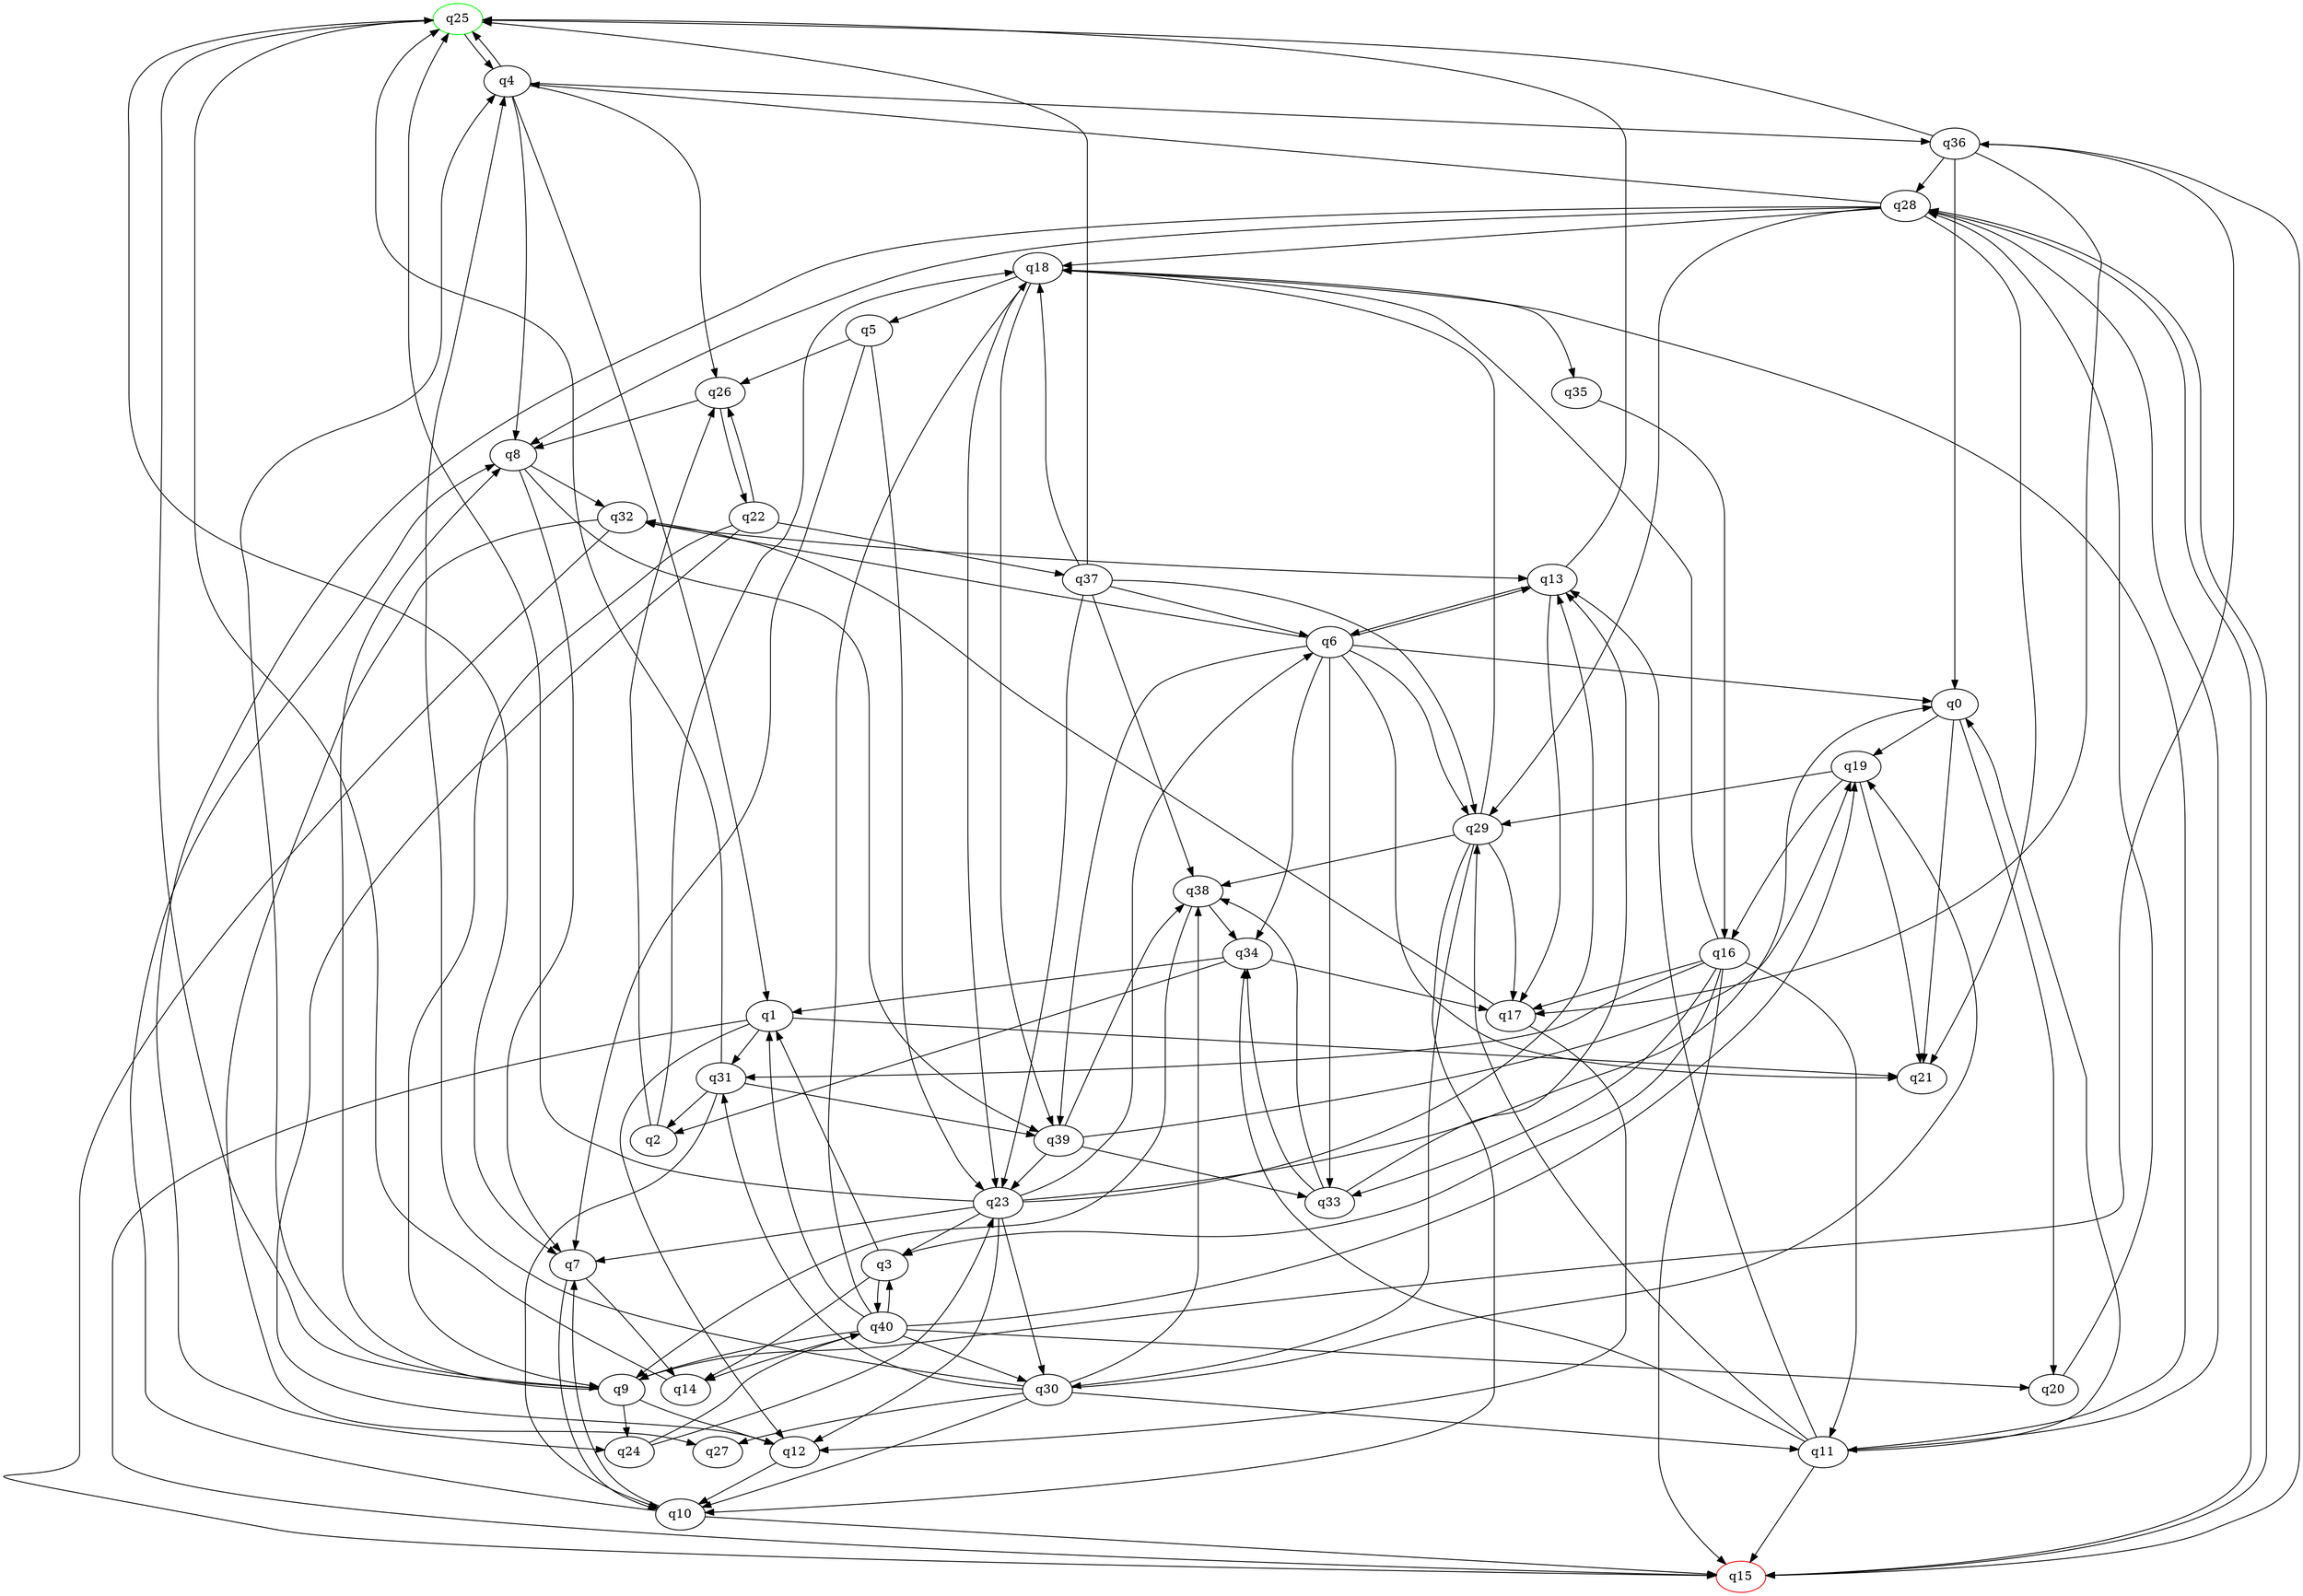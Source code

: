 digraph A{
q25 [initial=1,color=green];
q15 [final=1,color=red];
q0 -> q19;
q0 -> q20;
q0 -> q21;
q1 -> q12;
q1 -> q15;
q1 -> q21;
q1 -> q31;
q2 -> q18;
q2 -> q26;
q3 -> q1;
q3 -> q14;
q3 -> q40;
q4 -> q1;
q4 -> q8;
q4 -> q25;
q4 -> q26;
q4 -> q36;
q5 -> q7;
q5 -> q23;
q5 -> q26;
q6 -> q0;
q6 -> q13;
q6 -> q21;
q6 -> q29;
q6 -> q32;
q6 -> q33;
q6 -> q34;
q6 -> q39;
q7 -> q10;
q7 -> q14;
q8 -> q7;
q8 -> q32;
q8 -> q39;
q9 -> q4;
q9 -> q8;
q9 -> q12;
q9 -> q24;
q9 -> q36;
q10 -> q7;
q10 -> q8;
q10 -> q15;
q11 -> q0;
q11 -> q13;
q11 -> q15;
q11 -> q18;
q11 -> q29;
q11 -> q34;
q12 -> q10;
q13 -> q6;
q13 -> q17;
q13 -> q25;
q14 -> q25;
q15 -> q28;
q16 -> q3;
q16 -> q11;
q16 -> q15;
q16 -> q17;
q16 -> q18;
q16 -> q31;
q16 -> q33;
q17 -> q12;
q17 -> q32;
q18 -> q5;
q18 -> q23;
q18 -> q35;
q18 -> q39;
q19 -> q16;
q19 -> q21;
q19 -> q29;
q20 -> q28;
q22 -> q9;
q22 -> q12;
q22 -> q26;
q22 -> q37;
q23 -> q0;
q23 -> q3;
q23 -> q6;
q23 -> q7;
q23 -> q12;
q23 -> q13;
q23 -> q25;
q23 -> q30;
q24 -> q23;
q24 -> q40;
q25 -> q4;
q25 -> q7;
q25 -> q9;
q26 -> q8;
q26 -> q22;
q28 -> q4;
q28 -> q8;
q28 -> q11;
q28 -> q15;
q28 -> q18;
q28 -> q21;
q28 -> q24;
q28 -> q29;
q29 -> q10;
q29 -> q17;
q29 -> q18;
q29 -> q30;
q29 -> q38;
q30 -> q4;
q30 -> q10;
q30 -> q11;
q30 -> q19;
q30 -> q27;
q30 -> q31;
q30 -> q38;
q31 -> q2;
q31 -> q10;
q31 -> q25;
q31 -> q39;
q32 -> q13;
q32 -> q15;
q32 -> q27;
q33 -> q13;
q33 -> q34;
q33 -> q38;
q34 -> q1;
q34 -> q2;
q34 -> q17;
q35 -> q16;
q36 -> q0;
q36 -> q15;
q36 -> q17;
q36 -> q25;
q36 -> q28;
q37 -> q6;
q37 -> q18;
q37 -> q23;
q37 -> q25;
q37 -> q29;
q37 -> q38;
q38 -> q9;
q38 -> q34;
q39 -> q19;
q39 -> q23;
q39 -> q33;
q39 -> q38;
q40 -> q1;
q40 -> q3;
q40 -> q9;
q40 -> q14;
q40 -> q18;
q40 -> q19;
q40 -> q20;
q40 -> q30;
}
